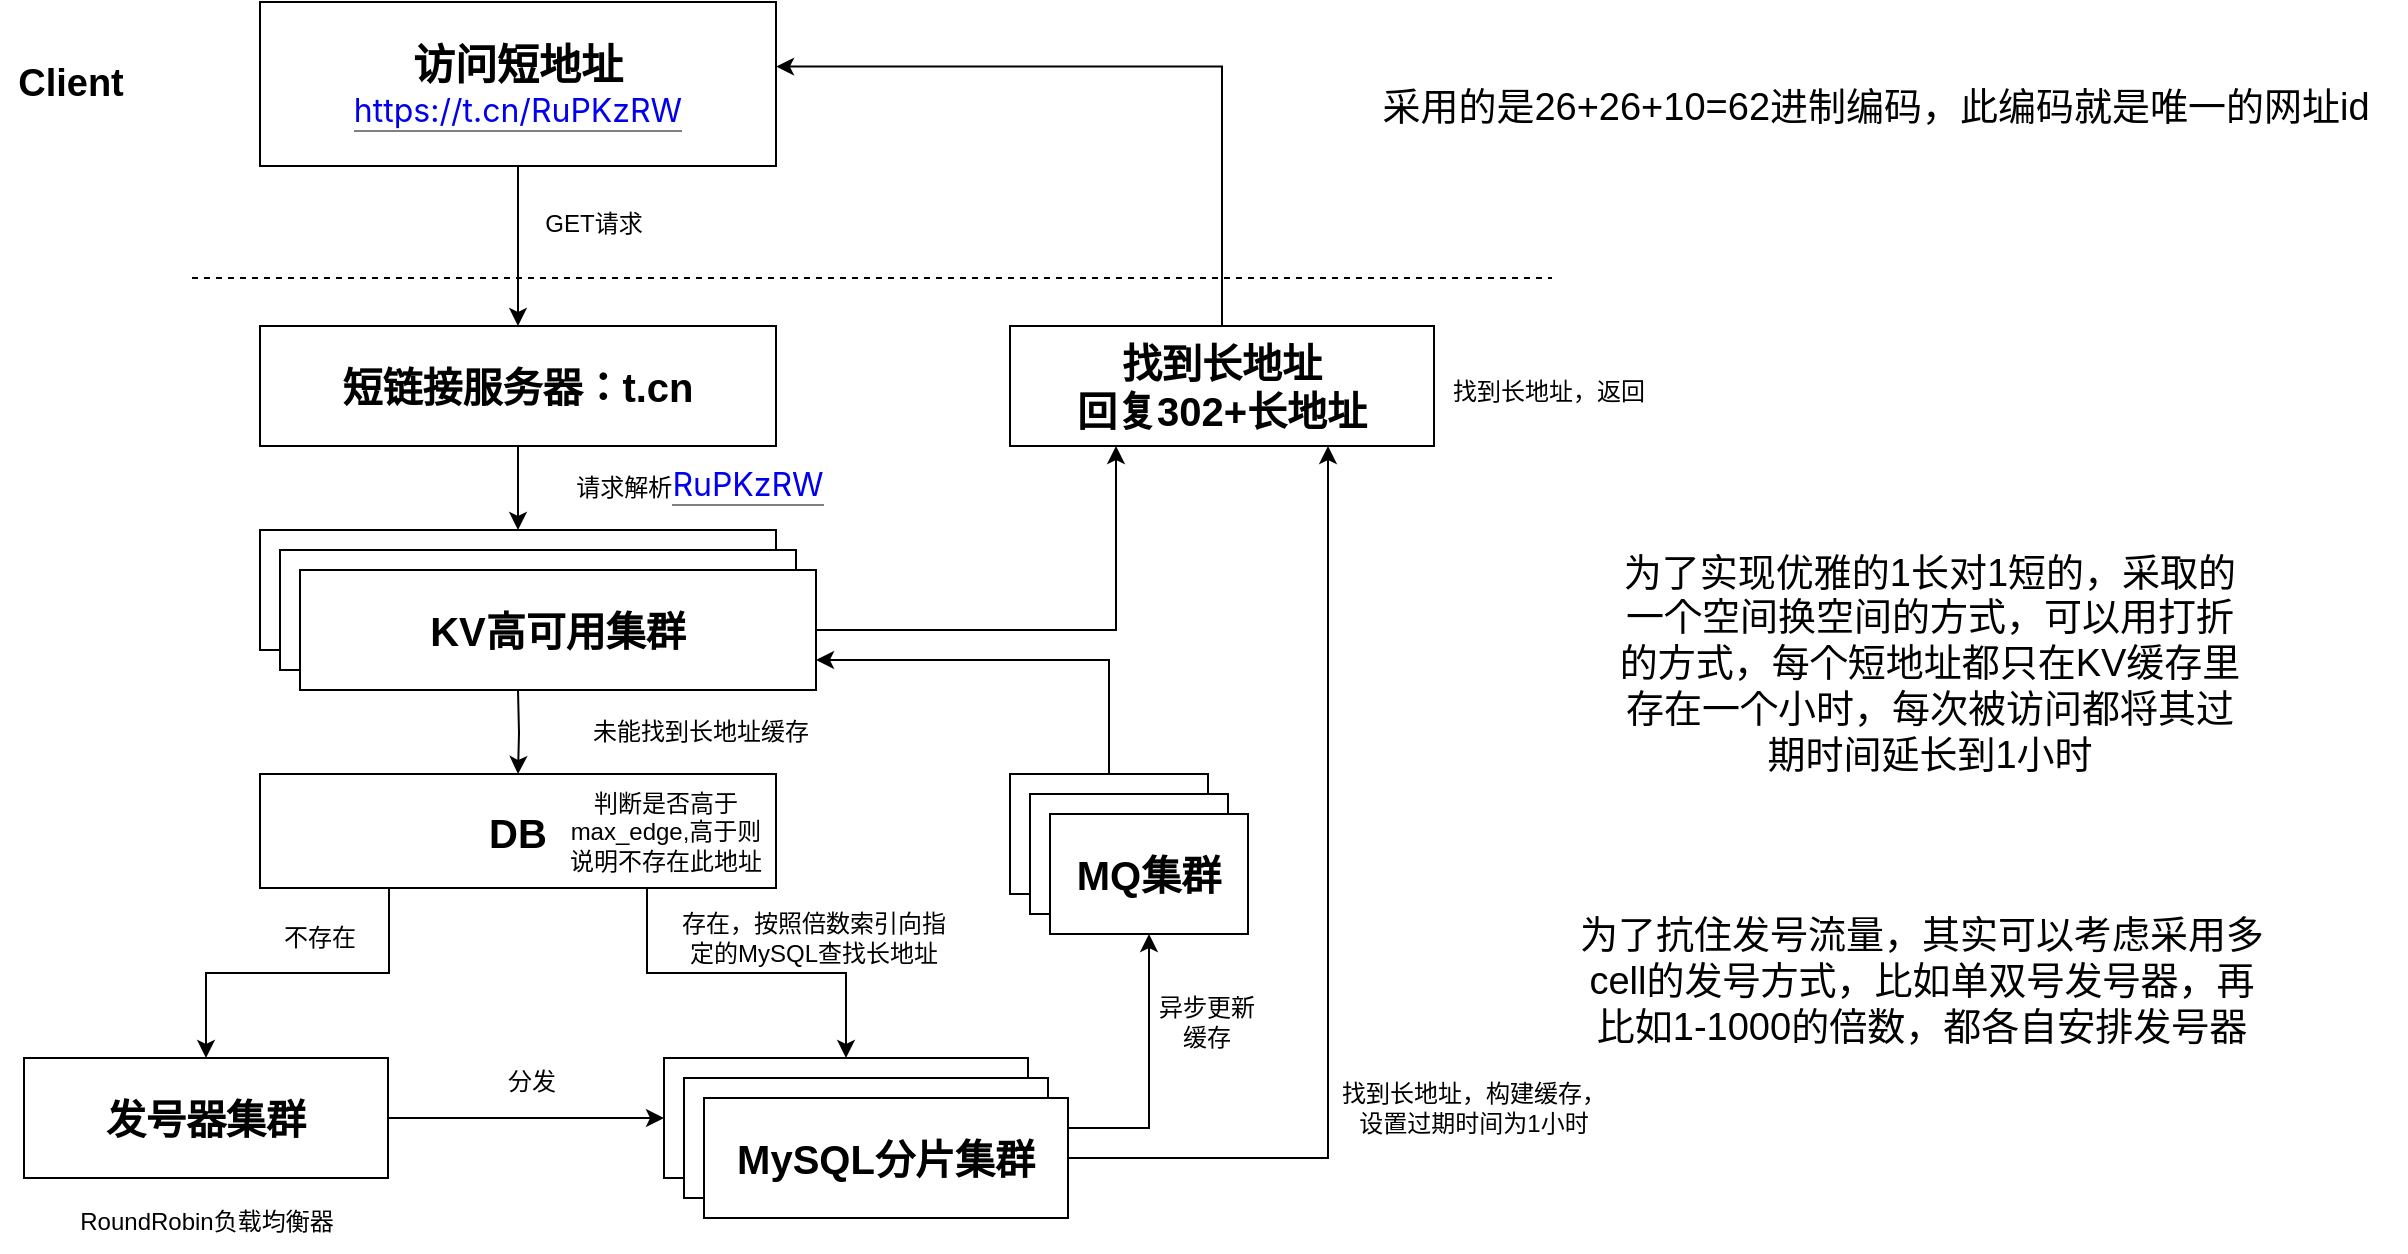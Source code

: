 <mxfile version="21.7.5" type="github">
  <diagram name="第 1 页" id="yhQL0ZXj7WdiP-UB2Rmd">
    <mxGraphModel dx="1741" dy="901" grid="0" gridSize="10" guides="1" tooltips="1" connect="1" arrows="1" fold="1" page="0" pageScale="1" pageWidth="827" pageHeight="1169" math="0" shadow="0">
      <root>
        <mxCell id="0" />
        <mxCell id="1" parent="0" />
        <mxCell id="ALRGc1wf_-TK1ACQYuHE-21" style="edgeStyle=orthogonalEdgeStyle;rounded=0;orthogonalLoop=1;jettySize=auto;html=1;exitX=0.5;exitY=1;exitDx=0;exitDy=0;entryX=0.5;entryY=0;entryDx=0;entryDy=0;" edge="1" parent="1" source="ALRGc1wf_-TK1ACQYuHE-1" target="ALRGc1wf_-TK1ACQYuHE-4">
          <mxGeometry relative="1" as="geometry" />
        </mxCell>
        <mxCell id="ALRGc1wf_-TK1ACQYuHE-1" value="&lt;b&gt;&lt;font style=&quot;font-size: 21px;&quot;&gt;访问短地址&lt;br&gt;&lt;/font&gt;&lt;/b&gt;&lt;a style=&quot;text-decoration-line: none; border-bottom: 1px solid rgb(128, 128, 128); cursor: pointer; font-family: -apple-system, BlinkMacSystemFont, &amp;quot;Helvetica Neue&amp;quot;, &amp;quot;PingFang SC&amp;quot;, &amp;quot;Microsoft YaHei&amp;quot;, &amp;quot;Source Han Sans SC&amp;quot;, &amp;quot;Noto Sans CJK SC&amp;quot;, &amp;quot;WenQuanYi Micro Hei&amp;quot;, sans-serif; font-size: medium; text-align: start;&quot; data-za-detail-view-id=&quot;1043&quot; rel=&quot;nofollow noreferrer&quot; target=&quot;_blank&quot; class=&quot;external&quot; href=&quot;https://link.zhihu.com/?target=https%3A//t.cn/RuPKzRW&quot;&gt;https://&lt;span class=&quot;visible&quot;&gt;t.cn/RuPKzRW&lt;/span&gt;&lt;/a&gt;" style="rounded=0;whiteSpace=wrap;html=1;" vertex="1" parent="1">
          <mxGeometry x="91" y="13" width="258" height="82" as="geometry" />
        </mxCell>
        <mxCell id="ALRGc1wf_-TK1ACQYuHE-2" value="" style="endArrow=none;dashed=1;html=1;rounded=0;" edge="1" parent="1">
          <mxGeometry width="50" height="50" relative="1" as="geometry">
            <mxPoint x="57" y="151" as="sourcePoint" />
            <mxPoint x="737" y="151" as="targetPoint" />
          </mxGeometry>
        </mxCell>
        <mxCell id="ALRGc1wf_-TK1ACQYuHE-3" value="&lt;b&gt;&lt;font style=&quot;font-size: 19px;&quot;&gt;Client&lt;/font&gt;&lt;/b&gt;" style="text;html=1;strokeColor=none;fillColor=none;align=center;verticalAlign=middle;whiteSpace=wrap;rounded=0;" vertex="1" parent="1">
          <mxGeometry x="-39" y="35" width="71" height="38" as="geometry" />
        </mxCell>
        <mxCell id="ALRGc1wf_-TK1ACQYuHE-19" style="edgeStyle=orthogonalEdgeStyle;rounded=0;orthogonalLoop=1;jettySize=auto;html=1;exitX=0.5;exitY=1;exitDx=0;exitDy=0;entryX=0.5;entryY=0;entryDx=0;entryDy=0;" edge="1" parent="1" source="ALRGc1wf_-TK1ACQYuHE-4" target="ALRGc1wf_-TK1ACQYuHE-11">
          <mxGeometry relative="1" as="geometry" />
        </mxCell>
        <mxCell id="ALRGc1wf_-TK1ACQYuHE-4" value="&lt;b&gt;&lt;font style=&quot;font-size: 20px;&quot;&gt;短链接服务器：t.cn&lt;/font&gt;&lt;/b&gt;" style="rounded=0;whiteSpace=wrap;html=1;" vertex="1" parent="1">
          <mxGeometry x="91" y="175" width="258" height="60" as="geometry" />
        </mxCell>
        <mxCell id="ALRGc1wf_-TK1ACQYuHE-27" style="edgeStyle=orthogonalEdgeStyle;rounded=0;orthogonalLoop=1;jettySize=auto;html=1;exitX=0.25;exitY=1;exitDx=0;exitDy=0;" edge="1" parent="1" source="ALRGc1wf_-TK1ACQYuHE-6" target="ALRGc1wf_-TK1ACQYuHE-26">
          <mxGeometry relative="1" as="geometry" />
        </mxCell>
        <mxCell id="ALRGc1wf_-TK1ACQYuHE-30" style="edgeStyle=orthogonalEdgeStyle;rounded=0;orthogonalLoop=1;jettySize=auto;html=1;exitX=0.75;exitY=1;exitDx=0;exitDy=0;entryX=0.5;entryY=0;entryDx=0;entryDy=0;" edge="1" parent="1" source="ALRGc1wf_-TK1ACQYuHE-6" target="ALRGc1wf_-TK1ACQYuHE-29">
          <mxGeometry relative="1" as="geometry" />
        </mxCell>
        <mxCell id="ALRGc1wf_-TK1ACQYuHE-6" value="&lt;b&gt;&lt;font style=&quot;font-size: 20px;&quot;&gt;DB&lt;br&gt;&lt;/font&gt;&lt;/b&gt;" style="rounded=0;whiteSpace=wrap;html=1;" vertex="1" parent="1">
          <mxGeometry x="91" y="399" width="258" height="57" as="geometry" />
        </mxCell>
        <mxCell id="ALRGc1wf_-TK1ACQYuHE-8" value="&lt;span style=&quot;font-size: 19px;&quot;&gt;&lt;span style=&quot;font-weight: normal;&quot;&gt;为了抗住发号流量，其实可以考虑采用多cell的发号方式，比如单双号发号器，再比如1-1000的倍数，都各自安排发号器&lt;/span&gt;&lt;/span&gt;" style="text;html=1;strokeColor=none;fillColor=none;align=center;verticalAlign=middle;whiteSpace=wrap;rounded=0;fontStyle=1" vertex="1" parent="1">
          <mxGeometry x="746" y="449" width="352" height="107" as="geometry" />
        </mxCell>
        <mxCell id="ALRGc1wf_-TK1ACQYuHE-9" value="&lt;span style=&quot;font-size: 19px;&quot;&gt;采用的是26+26+10=62进制编码，此编码就是唯一的网址id&lt;/span&gt;" style="text;html=1;strokeColor=none;fillColor=none;align=center;verticalAlign=middle;whiteSpace=wrap;rounded=0;" vertex="1" parent="1">
          <mxGeometry x="634" y="47" width="530" height="38" as="geometry" />
        </mxCell>
        <mxCell id="ALRGc1wf_-TK1ACQYuHE-17" style="edgeStyle=orthogonalEdgeStyle;rounded=0;orthogonalLoop=1;jettySize=auto;html=1;exitX=0.5;exitY=1;exitDx=0;exitDy=0;entryX=0.5;entryY=0;entryDx=0;entryDy=0;" edge="1" parent="1" target="ALRGc1wf_-TK1ACQYuHE-6">
          <mxGeometry relative="1" as="geometry">
            <mxPoint x="220" y="357" as="sourcePoint" />
          </mxGeometry>
        </mxCell>
        <mxCell id="ALRGc1wf_-TK1ACQYuHE-11" value="&lt;b&gt;&lt;font style=&quot;font-size: 20px;&quot;&gt;KV缓存集群-长到短映射&lt;/font&gt;&lt;/b&gt;" style="rounded=0;whiteSpace=wrap;html=1;" vertex="1" parent="1">
          <mxGeometry x="91" y="277" width="258" height="60" as="geometry" />
        </mxCell>
        <mxCell id="ALRGc1wf_-TK1ACQYuHE-12" value="&lt;span style=&quot;font-size: 19px;&quot;&gt;为了实现优雅的1长对1短的，采取的一个空间换空间的方式，可以用打折的方式，每个短地址都只在KV缓存里存在一个小时，每次被访问都将其过期时间延长到1小时&lt;/span&gt;" style="text;html=1;strokeColor=none;fillColor=none;align=center;verticalAlign=middle;whiteSpace=wrap;rounded=0;" vertex="1" parent="1">
          <mxGeometry x="767" y="325" width="318" height="38" as="geometry" />
        </mxCell>
        <mxCell id="ALRGc1wf_-TK1ACQYuHE-18" value="未能找到长地址缓存" style="text;html=1;strokeColor=none;fillColor=none;align=center;verticalAlign=middle;whiteSpace=wrap;rounded=0;" vertex="1" parent="1">
          <mxGeometry x="252.5" y="363" width="117" height="30" as="geometry" />
        </mxCell>
        <mxCell id="ALRGc1wf_-TK1ACQYuHE-20" value="请求解析&lt;a style=&quot;border-bottom: 1px solid rgb(128, 128, 128); text-decoration-line: none; cursor: pointer; font-family: -apple-system, BlinkMacSystemFont, &amp;quot;Helvetica Neue&amp;quot;, &amp;quot;PingFang SC&amp;quot;, &amp;quot;Microsoft YaHei&amp;quot;, &amp;quot;Source Han Sans SC&amp;quot;, &amp;quot;Noto Sans CJK SC&amp;quot;, &amp;quot;WenQuanYi Micro Hei&amp;quot;, sans-serif; font-size: medium; text-align: start;&quot; data-za-detail-view-id=&quot;1043&quot; rel=&quot;nofollow noreferrer&quot; target=&quot;_blank&quot; class=&quot;external&quot; href=&quot;https://link.zhihu.com/?target=https%3A//t.cn/RuPKzRW&quot;&gt;RuPKzRW&lt;/a&gt;" style="text;html=1;strokeColor=none;fillColor=none;align=center;verticalAlign=middle;whiteSpace=wrap;rounded=0;" vertex="1" parent="1">
          <mxGeometry x="200" y="239" width="222" height="30" as="geometry" />
        </mxCell>
        <mxCell id="ALRGc1wf_-TK1ACQYuHE-23" value="找到长地址，返回" style="text;html=1;strokeColor=none;fillColor=none;align=center;verticalAlign=middle;whiteSpace=wrap;rounded=0;" vertex="1" parent="1">
          <mxGeometry x="672" y="193" width="127" height="30" as="geometry" />
        </mxCell>
        <mxCell id="ALRGc1wf_-TK1ACQYuHE-24" value="判断是否高于max_edge,高于则说明不存在此地址" style="text;html=1;strokeColor=none;fillColor=none;align=center;verticalAlign=middle;whiteSpace=wrap;rounded=0;" vertex="1" parent="1">
          <mxGeometry x="244" y="412.5" width="99.5" height="30" as="geometry" />
        </mxCell>
        <mxCell id="ALRGc1wf_-TK1ACQYuHE-46" style="edgeStyle=orthogonalEdgeStyle;rounded=0;orthogonalLoop=1;jettySize=auto;html=1;exitX=1;exitY=0.5;exitDx=0;exitDy=0;entryX=0;entryY=0.5;entryDx=0;entryDy=0;" edge="1" parent="1" source="ALRGc1wf_-TK1ACQYuHE-26" target="ALRGc1wf_-TK1ACQYuHE-29">
          <mxGeometry relative="1" as="geometry" />
        </mxCell>
        <mxCell id="ALRGc1wf_-TK1ACQYuHE-26" value="&lt;b&gt;&lt;font style=&quot;font-size: 20px;&quot;&gt;发号器集群&lt;/font&gt;&lt;/b&gt;" style="rounded=0;whiteSpace=wrap;html=1;" vertex="1" parent="1">
          <mxGeometry x="-27" y="541" width="182" height="60" as="geometry" />
        </mxCell>
        <mxCell id="ALRGc1wf_-TK1ACQYuHE-29" value="&lt;b&gt;&lt;font style=&quot;font-size: 20px;&quot;&gt;发号器集群&lt;/font&gt;&lt;/b&gt;" style="rounded=0;whiteSpace=wrap;html=1;" vertex="1" parent="1">
          <mxGeometry x="293" y="541" width="182" height="60" as="geometry" />
        </mxCell>
        <mxCell id="ALRGc1wf_-TK1ACQYuHE-31" value="&lt;b&gt;&lt;font style=&quot;font-size: 20px;&quot;&gt;发号器集群&lt;/font&gt;&lt;/b&gt;" style="rounded=0;whiteSpace=wrap;html=1;" vertex="1" parent="1">
          <mxGeometry x="303" y="551" width="182" height="60" as="geometry" />
        </mxCell>
        <mxCell id="ALRGc1wf_-TK1ACQYuHE-55" style="edgeStyle=orthogonalEdgeStyle;rounded=0;orthogonalLoop=1;jettySize=auto;html=1;exitX=1;exitY=0.5;exitDx=0;exitDy=0;entryX=0.75;entryY=1;entryDx=0;entryDy=0;" edge="1" parent="1" source="ALRGc1wf_-TK1ACQYuHE-32" target="ALRGc1wf_-TK1ACQYuHE-50">
          <mxGeometry relative="1" as="geometry" />
        </mxCell>
        <mxCell id="ALRGc1wf_-TK1ACQYuHE-60" style="edgeStyle=orthogonalEdgeStyle;rounded=0;orthogonalLoop=1;jettySize=auto;html=1;exitX=1;exitY=0.25;exitDx=0;exitDy=0;entryX=0.5;entryY=1;entryDx=0;entryDy=0;" edge="1" parent="1" source="ALRGc1wf_-TK1ACQYuHE-32" target="ALRGc1wf_-TK1ACQYuHE-58">
          <mxGeometry relative="1" as="geometry" />
        </mxCell>
        <mxCell id="ALRGc1wf_-TK1ACQYuHE-32" value="&lt;span style=&quot;font-size: 20px;&quot;&gt;&lt;b&gt;MySQL分片集群&lt;/b&gt;&lt;/span&gt;" style="rounded=0;whiteSpace=wrap;html=1;" vertex="1" parent="1">
          <mxGeometry x="313" y="561" width="182" height="60" as="geometry" />
        </mxCell>
        <mxCell id="ALRGc1wf_-TK1ACQYuHE-33" value="&lt;b&gt;&lt;font style=&quot;font-size: 20px;&quot;&gt;KV缓存集群-长到短映射&lt;/font&gt;&lt;/b&gt;" style="rounded=0;whiteSpace=wrap;html=1;" vertex="1" parent="1">
          <mxGeometry x="101" y="287" width="258" height="60" as="geometry" />
        </mxCell>
        <mxCell id="ALRGc1wf_-TK1ACQYuHE-53" style="edgeStyle=orthogonalEdgeStyle;rounded=0;orthogonalLoop=1;jettySize=auto;html=1;exitX=1;exitY=0.5;exitDx=0;exitDy=0;entryX=0.25;entryY=1;entryDx=0;entryDy=0;" edge="1" parent="1" source="ALRGc1wf_-TK1ACQYuHE-34" target="ALRGc1wf_-TK1ACQYuHE-50">
          <mxGeometry relative="1" as="geometry" />
        </mxCell>
        <mxCell id="ALRGc1wf_-TK1ACQYuHE-34" value="&lt;b&gt;&lt;font style=&quot;font-size: 20px;&quot;&gt;KV高可用集群&lt;/font&gt;&lt;/b&gt;" style="rounded=0;whiteSpace=wrap;html=1;" vertex="1" parent="1">
          <mxGeometry x="111" y="297" width="258" height="60" as="geometry" />
        </mxCell>
        <mxCell id="ALRGc1wf_-TK1ACQYuHE-36" value="不存在" style="text;html=1;strokeColor=none;fillColor=none;align=center;verticalAlign=middle;whiteSpace=wrap;rounded=0;" vertex="1" parent="1">
          <mxGeometry x="91" y="466" width="60" height="30" as="geometry" />
        </mxCell>
        <mxCell id="ALRGc1wf_-TK1ACQYuHE-38" value="存在，按照倍数索引向指定的MySQL查找长地址" style="text;html=1;strokeColor=none;fillColor=none;align=center;verticalAlign=middle;whiteSpace=wrap;rounded=0;" vertex="1" parent="1">
          <mxGeometry x="299" y="466" width="138" height="30" as="geometry" />
        </mxCell>
        <mxCell id="ALRGc1wf_-TK1ACQYuHE-40" value="找到长地址，构建缓存，设置过期时间为1小时" style="text;html=1;strokeColor=none;fillColor=none;align=center;verticalAlign=middle;whiteSpace=wrap;rounded=0;" vertex="1" parent="1">
          <mxGeometry x="629" y="551" width="138" height="30" as="geometry" />
        </mxCell>
        <mxCell id="ALRGc1wf_-TK1ACQYuHE-41" value="GET请求" style="text;html=1;strokeColor=none;fillColor=none;align=center;verticalAlign=middle;whiteSpace=wrap;rounded=0;" vertex="1" parent="1">
          <mxGeometry x="189" y="109" width="138" height="30" as="geometry" />
        </mxCell>
        <mxCell id="ALRGc1wf_-TK1ACQYuHE-45" value="RoundRobin负载均衡器" style="text;html=1;strokeColor=none;fillColor=none;align=center;verticalAlign=middle;whiteSpace=wrap;rounded=0;" vertex="1" parent="1">
          <mxGeometry x="-6.5" y="608" width="141" height="30" as="geometry" />
        </mxCell>
        <mxCell id="ALRGc1wf_-TK1ACQYuHE-48" value="分发" style="text;html=1;strokeColor=none;fillColor=none;align=center;verticalAlign=middle;whiteSpace=wrap;rounded=0;" vertex="1" parent="1">
          <mxGeometry x="197" y="538" width="60" height="30" as="geometry" />
        </mxCell>
        <mxCell id="ALRGc1wf_-TK1ACQYuHE-54" style="edgeStyle=orthogonalEdgeStyle;rounded=0;orthogonalLoop=1;jettySize=auto;html=1;exitX=0.5;exitY=0;exitDx=0;exitDy=0;entryX=1;entryY=0.394;entryDx=0;entryDy=0;entryPerimeter=0;" edge="1" parent="1" source="ALRGc1wf_-TK1ACQYuHE-50" target="ALRGc1wf_-TK1ACQYuHE-1">
          <mxGeometry relative="1" as="geometry" />
        </mxCell>
        <mxCell id="ALRGc1wf_-TK1ACQYuHE-50" value="&lt;b&gt;&lt;font style=&quot;font-size: 20px;&quot;&gt;找到长地址&lt;br&gt;回复302+长地址&lt;br&gt;&lt;/font&gt;&lt;/b&gt;" style="rounded=0;whiteSpace=wrap;html=1;" vertex="1" parent="1">
          <mxGeometry x="466" y="175" width="212" height="60" as="geometry" />
        </mxCell>
        <mxCell id="ALRGc1wf_-TK1ACQYuHE-61" style="edgeStyle=orthogonalEdgeStyle;rounded=0;orthogonalLoop=1;jettySize=auto;html=1;exitX=0.5;exitY=0;exitDx=0;exitDy=0;entryX=1;entryY=0.75;entryDx=0;entryDy=0;" edge="1" parent="1" source="ALRGc1wf_-TK1ACQYuHE-56" target="ALRGc1wf_-TK1ACQYuHE-34">
          <mxGeometry relative="1" as="geometry" />
        </mxCell>
        <mxCell id="ALRGc1wf_-TK1ACQYuHE-56" value="&lt;b&gt;&lt;font style=&quot;font-size: 20px;&quot;&gt;MQ集群&lt;br&gt;&lt;/font&gt;&lt;/b&gt;" style="rounded=0;whiteSpace=wrap;html=1;" vertex="1" parent="1">
          <mxGeometry x="466" y="399" width="99" height="60" as="geometry" />
        </mxCell>
        <mxCell id="ALRGc1wf_-TK1ACQYuHE-57" value="&lt;b&gt;&lt;font style=&quot;font-size: 20px;&quot;&gt;MQ集群&lt;br&gt;&lt;/font&gt;&lt;/b&gt;" style="rounded=0;whiteSpace=wrap;html=1;" vertex="1" parent="1">
          <mxGeometry x="476" y="409" width="99" height="60" as="geometry" />
        </mxCell>
        <mxCell id="ALRGc1wf_-TK1ACQYuHE-58" value="&lt;b&gt;&lt;font style=&quot;font-size: 20px;&quot;&gt;MQ集群&lt;br&gt;&lt;/font&gt;&lt;/b&gt;" style="rounded=0;whiteSpace=wrap;html=1;" vertex="1" parent="1">
          <mxGeometry x="486" y="419" width="99" height="60" as="geometry" />
        </mxCell>
        <mxCell id="ALRGc1wf_-TK1ACQYuHE-62" value="异步更新缓存" style="text;html=1;strokeColor=none;fillColor=none;align=center;verticalAlign=middle;whiteSpace=wrap;rounded=0;" vertex="1" parent="1">
          <mxGeometry x="539" y="508" width="51" height="30" as="geometry" />
        </mxCell>
      </root>
    </mxGraphModel>
  </diagram>
</mxfile>

